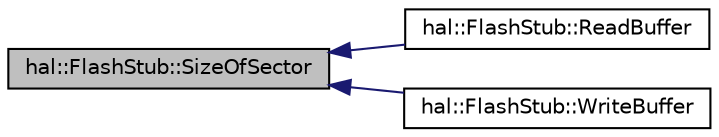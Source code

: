 digraph "hal::FlashStub::SizeOfSector"
{
 // INTERACTIVE_SVG=YES
  edge [fontname="Helvetica",fontsize="10",labelfontname="Helvetica",labelfontsize="10"];
  node [fontname="Helvetica",fontsize="10",shape=record];
  rankdir="LR";
  Node34 [label="hal::FlashStub::SizeOfSector",height=0.2,width=0.4,color="black", fillcolor="grey75", style="filled", fontcolor="black"];
  Node34 -> Node35 [dir="back",color="midnightblue",fontsize="10",style="solid",fontname="Helvetica"];
  Node35 [label="hal::FlashStub::ReadBuffer",height=0.2,width=0.4,color="black", fillcolor="white", style="filled",URL="$de/d6b/classhal_1_1_flash_stub.html#ae4865fec7868664e32b1bfbded69c6df"];
  Node34 -> Node36 [dir="back",color="midnightblue",fontsize="10",style="solid",fontname="Helvetica"];
  Node36 [label="hal::FlashStub::WriteBuffer",height=0.2,width=0.4,color="black", fillcolor="white", style="filled",URL="$de/d6b/classhal_1_1_flash_stub.html#a49999de4f49e9a1e6030b29d64207fe6"];
}
